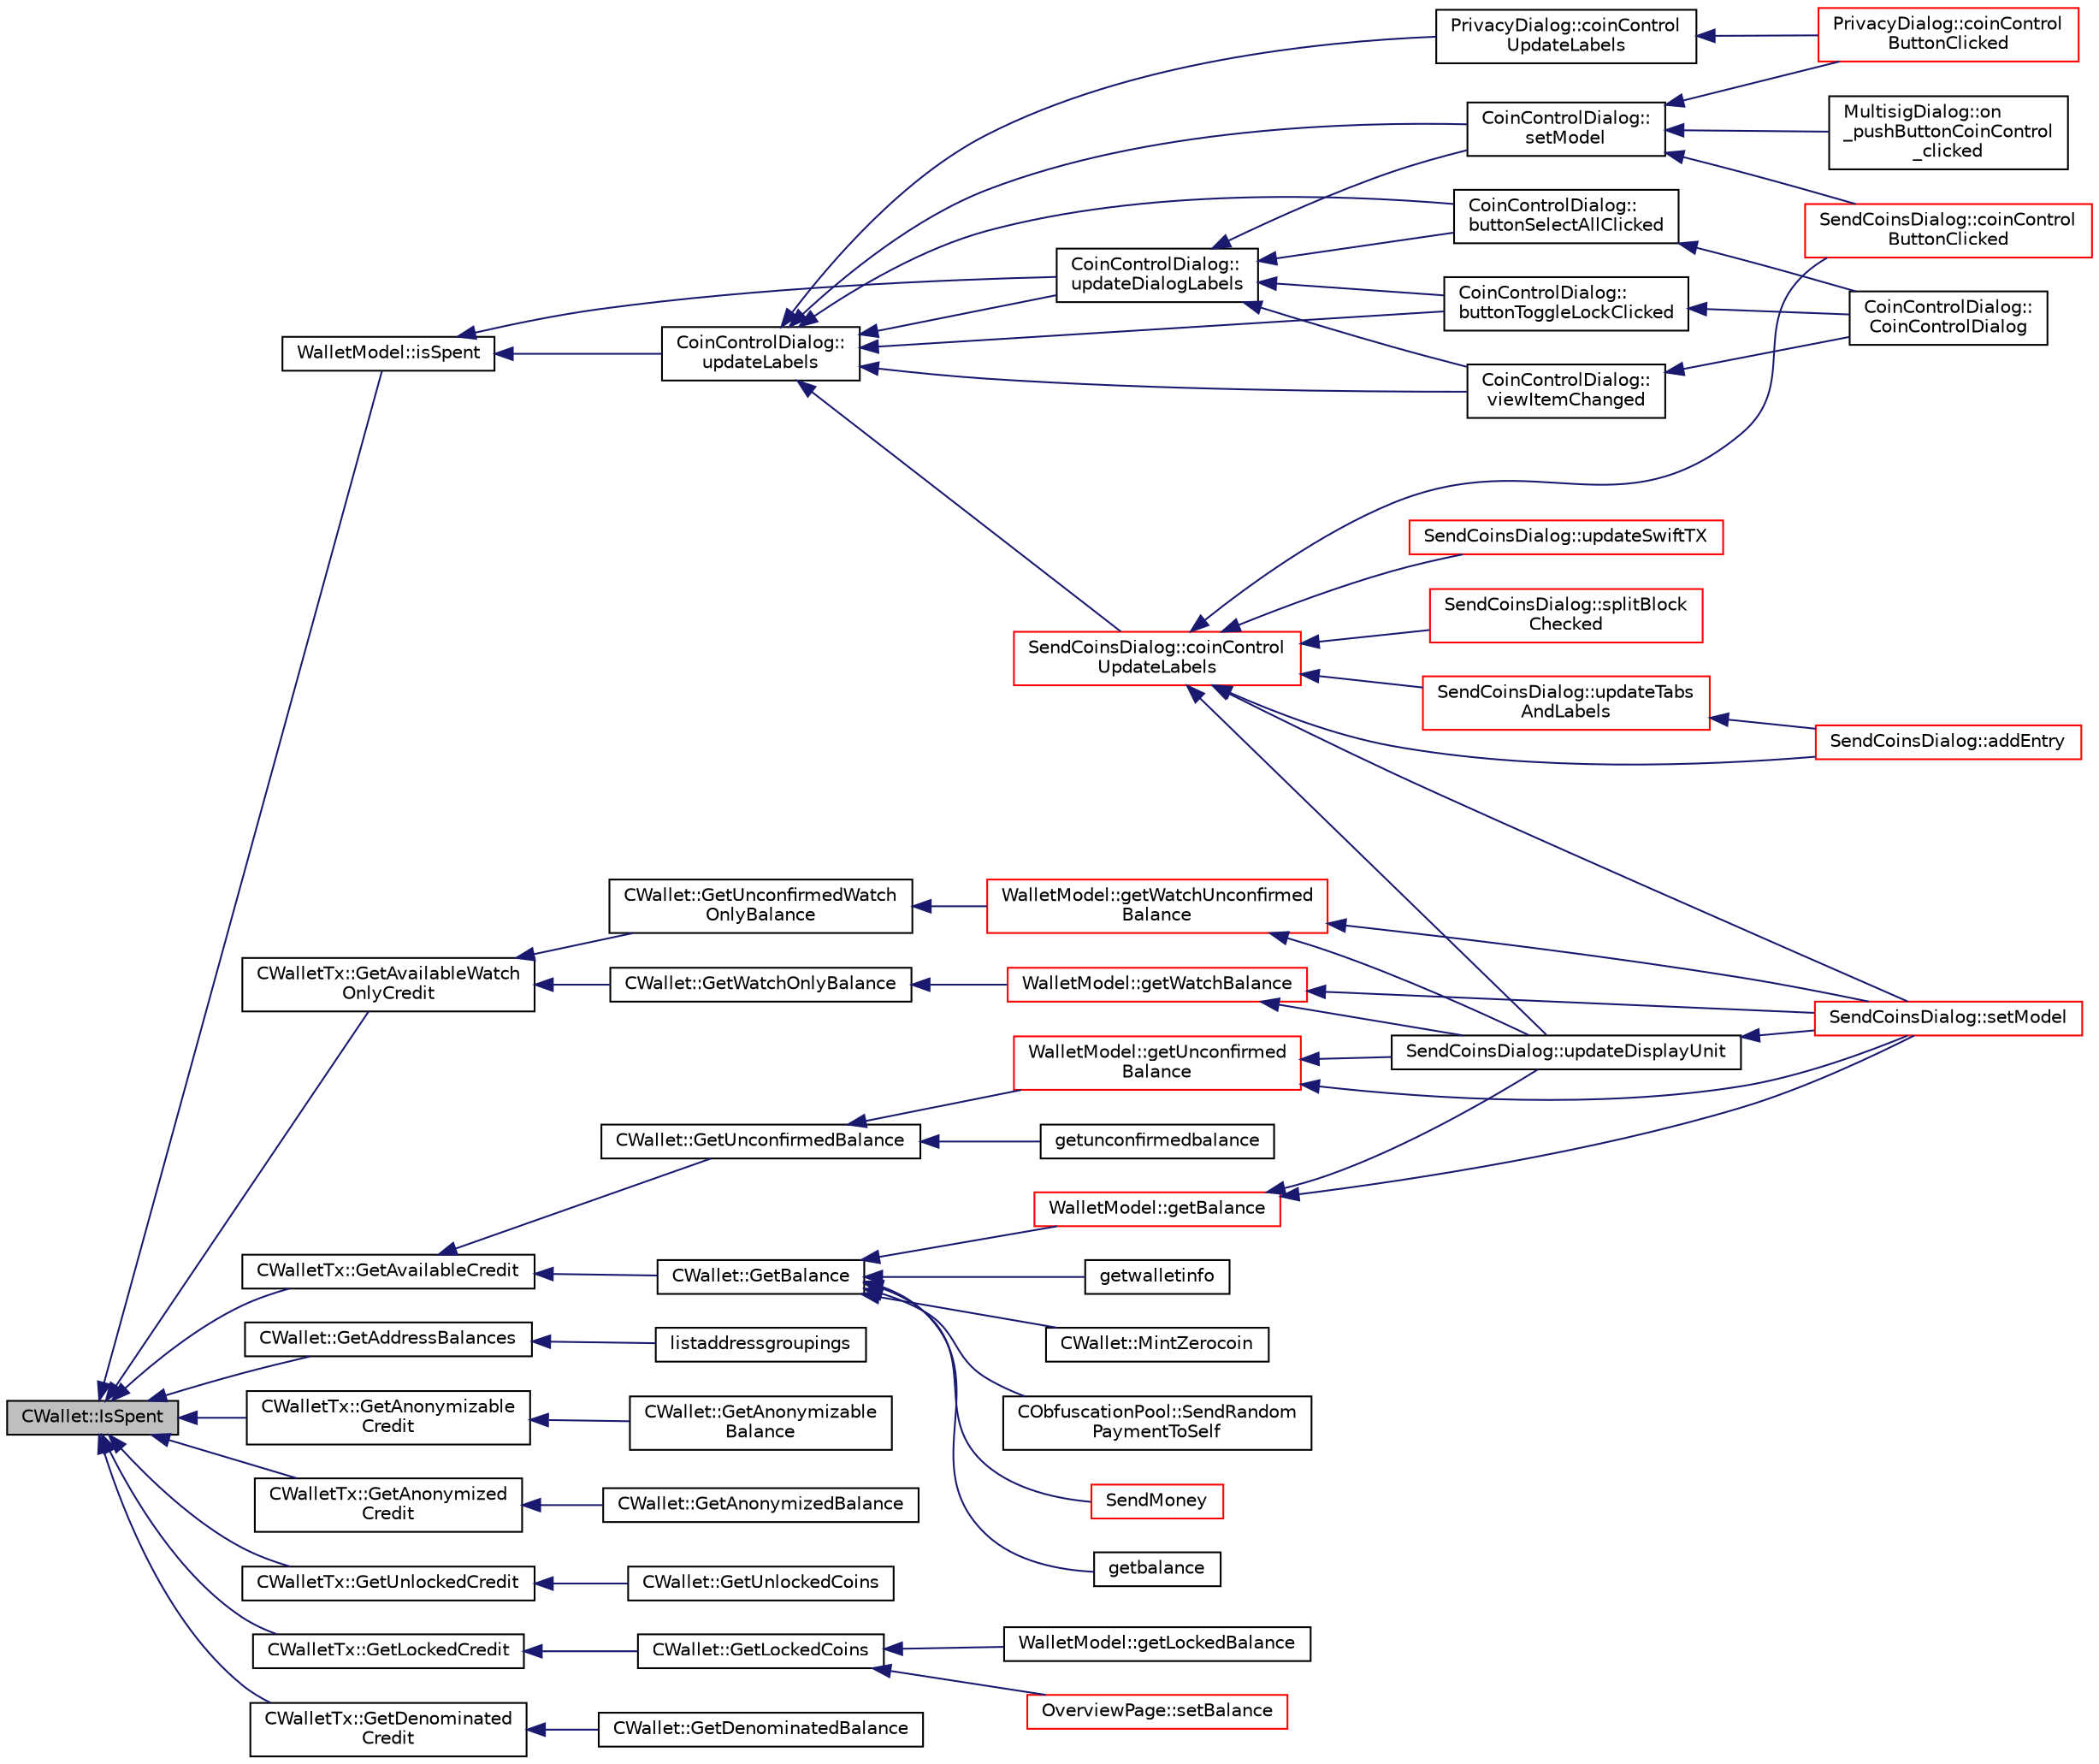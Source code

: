 digraph "CWallet::IsSpent"
{
  edge [fontname="Helvetica",fontsize="10",labelfontname="Helvetica",labelfontsize="10"];
  node [fontname="Helvetica",fontsize="10",shape=record];
  rankdir="LR";
  Node723 [label="CWallet::IsSpent",height=0.2,width=0.4,color="black", fillcolor="grey75", style="filled", fontcolor="black"];
  Node723 -> Node724 [dir="back",color="midnightblue",fontsize="10",style="solid",fontname="Helvetica"];
  Node724 [label="WalletModel::isSpent",height=0.2,width=0.4,color="black", fillcolor="white", style="filled",URL="$class_wallet_model.html#acb24dd4388e6daef526667fb365a57b1"];
  Node724 -> Node725 [dir="back",color="midnightblue",fontsize="10",style="solid",fontname="Helvetica"];
  Node725 [label="CoinControlDialog::\lupdateDialogLabels",height=0.2,width=0.4,color="black", fillcolor="white", style="filled",URL="$class_coin_control_dialog.html#ae0162e01893a3c85aeeee743c1cb1084"];
  Node725 -> Node726 [dir="back",color="midnightblue",fontsize="10",style="solid",fontname="Helvetica"];
  Node726 [label="CoinControlDialog::\lsetModel",height=0.2,width=0.4,color="black", fillcolor="white", style="filled",URL="$class_coin_control_dialog.html#a4c34a48574814089c54f763a22f5317a"];
  Node726 -> Node727 [dir="back",color="midnightblue",fontsize="10",style="solid",fontname="Helvetica"];
  Node727 [label="MultisigDialog::on\l_pushButtonCoinControl\l_clicked",height=0.2,width=0.4,color="black", fillcolor="white", style="filled",URL="$class_multisig_dialog.html#a3d21b360d294040f947ce6cc685dfdfa"];
  Node726 -> Node728 [dir="back",color="midnightblue",fontsize="10",style="solid",fontname="Helvetica"];
  Node728 [label="PrivacyDialog::coinControl\lButtonClicked",height=0.2,width=0.4,color="red", fillcolor="white", style="filled",URL="$class_privacy_dialog.html#a16488c5d2fb41caedb18e9a6c1a376bb"];
  Node726 -> Node730 [dir="back",color="midnightblue",fontsize="10",style="solid",fontname="Helvetica"];
  Node730 [label="SendCoinsDialog::coinControl\lButtonClicked",height=0.2,width=0.4,color="red", fillcolor="white", style="filled",URL="$class_send_coins_dialog.html#a59d757d9e4bea5b380eb480fd79cfb49"];
  Node725 -> Node732 [dir="back",color="midnightblue",fontsize="10",style="solid",fontname="Helvetica"];
  Node732 [label="CoinControlDialog::\lbuttonSelectAllClicked",height=0.2,width=0.4,color="black", fillcolor="white", style="filled",URL="$class_coin_control_dialog.html#ae106a71c5b87ac8bea8c52e7c4f4a129"];
  Node732 -> Node733 [dir="back",color="midnightblue",fontsize="10",style="solid",fontname="Helvetica"];
  Node733 [label="CoinControlDialog::\lCoinControlDialog",height=0.2,width=0.4,color="black", fillcolor="white", style="filled",URL="$class_coin_control_dialog.html#a8eafb58ed1c5668af9a4890704136671"];
  Node725 -> Node734 [dir="back",color="midnightblue",fontsize="10",style="solid",fontname="Helvetica"];
  Node734 [label="CoinControlDialog::\lbuttonToggleLockClicked",height=0.2,width=0.4,color="black", fillcolor="white", style="filled",URL="$class_coin_control_dialog.html#a6da2f01f4e266766a0be3609890b22f2"];
  Node734 -> Node733 [dir="back",color="midnightblue",fontsize="10",style="solid",fontname="Helvetica"];
  Node725 -> Node735 [dir="back",color="midnightblue",fontsize="10",style="solid",fontname="Helvetica"];
  Node735 [label="CoinControlDialog::\lviewItemChanged",height=0.2,width=0.4,color="black", fillcolor="white", style="filled",URL="$class_coin_control_dialog.html#ac3c37dabd83f71d9c96bf5567fe85234"];
  Node735 -> Node733 [dir="back",color="midnightblue",fontsize="10",style="solid",fontname="Helvetica"];
  Node724 -> Node736 [dir="back",color="midnightblue",fontsize="10",style="solid",fontname="Helvetica"];
  Node736 [label="CoinControlDialog::\lupdateLabels",height=0.2,width=0.4,color="black", fillcolor="white", style="filled",URL="$class_coin_control_dialog.html#a4fc60e89b097952ff22dc0f9c58c87d9"];
  Node736 -> Node726 [dir="back",color="midnightblue",fontsize="10",style="solid",fontname="Helvetica"];
  Node736 -> Node732 [dir="back",color="midnightblue",fontsize="10",style="solid",fontname="Helvetica"];
  Node736 -> Node734 [dir="back",color="midnightblue",fontsize="10",style="solid",fontname="Helvetica"];
  Node736 -> Node735 [dir="back",color="midnightblue",fontsize="10",style="solid",fontname="Helvetica"];
  Node736 -> Node725 [dir="back",color="midnightblue",fontsize="10",style="solid",fontname="Helvetica"];
  Node736 -> Node737 [dir="back",color="midnightblue",fontsize="10",style="solid",fontname="Helvetica"];
  Node737 [label="PrivacyDialog::coinControl\lUpdateLabels",height=0.2,width=0.4,color="black", fillcolor="white", style="filled",URL="$class_privacy_dialog.html#a721730d9cef00052728718f55bbf80d3"];
  Node737 -> Node728 [dir="back",color="midnightblue",fontsize="10",style="solid",fontname="Helvetica"];
  Node736 -> Node738 [dir="back",color="midnightblue",fontsize="10",style="solid",fontname="Helvetica"];
  Node738 [label="SendCoinsDialog::coinControl\lUpdateLabels",height=0.2,width=0.4,color="red", fillcolor="white", style="filled",URL="$class_send_coins_dialog.html#ae4f429aabcaf309aa314b90049be2a74"];
  Node738 -> Node739 [dir="back",color="midnightblue",fontsize="10",style="solid",fontname="Helvetica"];
  Node739 [label="SendCoinsDialog::setModel",height=0.2,width=0.4,color="red", fillcolor="white", style="filled",URL="$class_send_coins_dialog.html#a73a6c1b1850a334ee652ac167713a2aa"];
  Node738 -> Node742 [dir="back",color="midnightblue",fontsize="10",style="solid",fontname="Helvetica"];
  Node742 [label="SendCoinsDialog::addEntry",height=0.2,width=0.4,color="red", fillcolor="white", style="filled",URL="$class_send_coins_dialog.html#a3d680a76b967641115c6ff2fa83fb62a"];
  Node738 -> Node753 [dir="back",color="midnightblue",fontsize="10",style="solid",fontname="Helvetica"];
  Node753 [label="SendCoinsDialog::updateTabs\lAndLabels",height=0.2,width=0.4,color="red", fillcolor="white", style="filled",URL="$class_send_coins_dialog.html#a3b834c739f7d02d8086a2bf58525c5f0"];
  Node753 -> Node742 [dir="back",color="midnightblue",fontsize="10",style="solid",fontname="Helvetica"];
  Node738 -> Node754 [dir="back",color="midnightblue",fontsize="10",style="solid",fontname="Helvetica"];
  Node754 [label="SendCoinsDialog::updateDisplayUnit",height=0.2,width=0.4,color="black", fillcolor="white", style="filled",URL="$class_send_coins_dialog.html#a74815ad8502b126200b6fd2e59e9f042"];
  Node754 -> Node739 [dir="back",color="midnightblue",fontsize="10",style="solid",fontname="Helvetica"];
  Node738 -> Node755 [dir="back",color="midnightblue",fontsize="10",style="solid",fontname="Helvetica"];
  Node755 [label="SendCoinsDialog::updateSwiftTX",height=0.2,width=0.4,color="red", fillcolor="white", style="filled",URL="$class_send_coins_dialog.html#ad0ec158c40aa7129bf78e613ee183d7c"];
  Node738 -> Node756 [dir="back",color="midnightblue",fontsize="10",style="solid",fontname="Helvetica"];
  Node756 [label="SendCoinsDialog::splitBlock\lChecked",height=0.2,width=0.4,color="red", fillcolor="white", style="filled",URL="$class_send_coins_dialog.html#af877b5c2223b5873110e093f5fb04645"];
  Node738 -> Node730 [dir="back",color="midnightblue",fontsize="10",style="solid",fontname="Helvetica"];
  Node723 -> Node759 [dir="back",color="midnightblue",fontsize="10",style="solid",fontname="Helvetica"];
  Node759 [label="CWallet::GetAddressBalances",height=0.2,width=0.4,color="black", fillcolor="white", style="filled",URL="$group___actions.html#gadf2b4ac337ddb271555985cec82e43e6"];
  Node759 -> Node760 [dir="back",color="midnightblue",fontsize="10",style="solid",fontname="Helvetica"];
  Node760 [label="listaddressgroupings",height=0.2,width=0.4,color="black", fillcolor="white", style="filled",URL="$rpcwallet_8cpp.html#a6be618acd7a7b1fb454dacbf24294317"];
  Node723 -> Node761 [dir="back",color="midnightblue",fontsize="10",style="solid",fontname="Helvetica"];
  Node761 [label="CWalletTx::GetAvailableCredit",height=0.2,width=0.4,color="black", fillcolor="white", style="filled",URL="$class_c_wallet_tx.html#af3c82ba365c720dd3d929b86bf432ef6"];
  Node761 -> Node762 [dir="back",color="midnightblue",fontsize="10",style="solid",fontname="Helvetica"];
  Node762 [label="CWallet::GetBalance",height=0.2,width=0.4,color="black", fillcolor="white", style="filled",URL="$group___actions.html#gaa6522c2833bc0a84d216cf102b51ba05"];
  Node762 -> Node763 [dir="back",color="midnightblue",fontsize="10",style="solid",fontname="Helvetica"];
  Node763 [label="CObfuscationPool::SendRandom\lPaymentToSelf",height=0.2,width=0.4,color="black", fillcolor="white", style="filled",URL="$class_c_obfuscation_pool.html#affb5b52b4711d26bbe8b0278d7bb95e1",tooltip="Used for liquidity providers. "];
  Node762 -> Node764 [dir="back",color="midnightblue",fontsize="10",style="solid",fontname="Helvetica"];
  Node764 [label="WalletModel::getBalance",height=0.2,width=0.4,color="red", fillcolor="white", style="filled",URL="$class_wallet_model.html#a4d2cb225a19b89c64f4b5d81faf89beb"];
  Node764 -> Node739 [dir="back",color="midnightblue",fontsize="10",style="solid",fontname="Helvetica"];
  Node764 -> Node754 [dir="back",color="midnightblue",fontsize="10",style="solid",fontname="Helvetica"];
  Node762 -> Node773 [dir="back",color="midnightblue",fontsize="10",style="solid",fontname="Helvetica"];
  Node773 [label="SendMoney",height=0.2,width=0.4,color="red", fillcolor="white", style="filled",URL="$rpcmasternode_8cpp.html#a49669702f73a24c1d1dc5a08d7c0785f"];
  Node762 -> Node775 [dir="back",color="midnightblue",fontsize="10",style="solid",fontname="Helvetica"];
  Node775 [label="getbalance",height=0.2,width=0.4,color="black", fillcolor="white", style="filled",URL="$rpcwallet_8cpp.html#a1fdcef480c78c033eb587bd442ec305f"];
  Node762 -> Node776 [dir="back",color="midnightblue",fontsize="10",style="solid",fontname="Helvetica"];
  Node776 [label="getwalletinfo",height=0.2,width=0.4,color="black", fillcolor="white", style="filled",URL="$rpcwallet_8cpp.html#a9401fef738a283075915e0ea0086fae9"];
  Node762 -> Node777 [dir="back",color="midnightblue",fontsize="10",style="solid",fontname="Helvetica"];
  Node777 [label="CWallet::MintZerocoin",height=0.2,width=0.4,color="black", fillcolor="white", style="filled",URL="$class_c_wallet.html#a1db492c8353aeb2c1f326c00d6d97bd3"];
  Node761 -> Node778 [dir="back",color="midnightblue",fontsize="10",style="solid",fontname="Helvetica"];
  Node778 [label="CWallet::GetUnconfirmedBalance",height=0.2,width=0.4,color="black", fillcolor="white", style="filled",URL="$group___actions.html#ga6e6e1497535d499242c2f2a76d1cbe63"];
  Node778 -> Node779 [dir="back",color="midnightblue",fontsize="10",style="solid",fontname="Helvetica"];
  Node779 [label="WalletModel::getUnconfirmed\lBalance",height=0.2,width=0.4,color="red", fillcolor="white", style="filled",URL="$class_wallet_model.html#a5028f20a33e0d17942abeea537916736"];
  Node779 -> Node739 [dir="back",color="midnightblue",fontsize="10",style="solid",fontname="Helvetica"];
  Node779 -> Node754 [dir="back",color="midnightblue",fontsize="10",style="solid",fontname="Helvetica"];
  Node778 -> Node780 [dir="back",color="midnightblue",fontsize="10",style="solid",fontname="Helvetica"];
  Node780 [label="getunconfirmedbalance",height=0.2,width=0.4,color="black", fillcolor="white", style="filled",URL="$rpcwallet_8cpp.html#a1f1b55cadcfbec4545b754b35d09032b"];
  Node723 -> Node781 [dir="back",color="midnightblue",fontsize="10",style="solid",fontname="Helvetica"];
  Node781 [label="CWalletTx::GetAnonymizable\lCredit",height=0.2,width=0.4,color="black", fillcolor="white", style="filled",URL="$class_c_wallet_tx.html#a36141f888e497336898f48274b92cf37"];
  Node781 -> Node782 [dir="back",color="midnightblue",fontsize="10",style="solid",fontname="Helvetica"];
  Node782 [label="CWallet::GetAnonymizable\lBalance",height=0.2,width=0.4,color="black", fillcolor="white", style="filled",URL="$group___actions.html#ga173ba5fb0dee2879755682ec21ee57a7"];
  Node723 -> Node783 [dir="back",color="midnightblue",fontsize="10",style="solid",fontname="Helvetica"];
  Node783 [label="CWalletTx::GetAnonymized\lCredit",height=0.2,width=0.4,color="black", fillcolor="white", style="filled",URL="$class_c_wallet_tx.html#a49cae757845e1bf0cb3c8e17bd96d4a1"];
  Node783 -> Node784 [dir="back",color="midnightblue",fontsize="10",style="solid",fontname="Helvetica"];
  Node784 [label="CWallet::GetAnonymizedBalance",height=0.2,width=0.4,color="black", fillcolor="white", style="filled",URL="$group___actions.html#gad71e805ab9614962a57cb931e91b4297"];
  Node723 -> Node785 [dir="back",color="midnightblue",fontsize="10",style="solid",fontname="Helvetica"];
  Node785 [label="CWalletTx::GetUnlockedCredit",height=0.2,width=0.4,color="black", fillcolor="white", style="filled",URL="$class_c_wallet_tx.html#aaf06deb84a9ed045f0ac40e13685f4f0"];
  Node785 -> Node786 [dir="back",color="midnightblue",fontsize="10",style="solid",fontname="Helvetica"];
  Node786 [label="CWallet::GetUnlockedCoins",height=0.2,width=0.4,color="black", fillcolor="white", style="filled",URL="$group___actions.html#gac53ff383877722c629056bbefa74e846"];
  Node723 -> Node787 [dir="back",color="midnightblue",fontsize="10",style="solid",fontname="Helvetica"];
  Node787 [label="CWalletTx::GetLockedCredit",height=0.2,width=0.4,color="black", fillcolor="white", style="filled",URL="$class_c_wallet_tx.html#a910d8a59331797413b3ae71e879249c2"];
  Node787 -> Node788 [dir="back",color="midnightblue",fontsize="10",style="solid",fontname="Helvetica"];
  Node788 [label="CWallet::GetLockedCoins",height=0.2,width=0.4,color="black", fillcolor="white", style="filled",URL="$group___actions.html#ga6e44b124ff5bb788fc9f54bb9a557a87"];
  Node788 -> Node789 [dir="back",color="midnightblue",fontsize="10",style="solid",fontname="Helvetica"];
  Node789 [label="OverviewPage::setBalance",height=0.2,width=0.4,color="red", fillcolor="white", style="filled",URL="$class_overview_page.html#a93fac198949a3e71a92a3f67ee5753a1"];
  Node788 -> Node791 [dir="back",color="midnightblue",fontsize="10",style="solid",fontname="Helvetica"];
  Node791 [label="WalletModel::getLockedBalance",height=0.2,width=0.4,color="black", fillcolor="white", style="filled",URL="$class_wallet_model.html#a0fccd88511bce41f226c1c41604347c3"];
  Node723 -> Node792 [dir="back",color="midnightblue",fontsize="10",style="solid",fontname="Helvetica"];
  Node792 [label="CWalletTx::GetDenominated\lCredit",height=0.2,width=0.4,color="black", fillcolor="white", style="filled",URL="$class_c_wallet_tx.html#add56840ebbe56702eeddbfda1870d628"];
  Node792 -> Node793 [dir="back",color="midnightblue",fontsize="10",style="solid",fontname="Helvetica"];
  Node793 [label="CWallet::GetDenominatedBalance",height=0.2,width=0.4,color="black", fillcolor="white", style="filled",URL="$group___actions.html#ga3d9f78bd52a2bd03a9e79c1a84e76cd7"];
  Node723 -> Node794 [dir="back",color="midnightblue",fontsize="10",style="solid",fontname="Helvetica"];
  Node794 [label="CWalletTx::GetAvailableWatch\lOnlyCredit",height=0.2,width=0.4,color="black", fillcolor="white", style="filled",URL="$class_c_wallet_tx.html#ac78c4da3c420b2b28370cba7044dd68d"];
  Node794 -> Node795 [dir="back",color="midnightblue",fontsize="10",style="solid",fontname="Helvetica"];
  Node795 [label="CWallet::GetWatchOnlyBalance",height=0.2,width=0.4,color="black", fillcolor="white", style="filled",URL="$group___actions.html#ga92a58ebac7d7d398597657600db56611"];
  Node795 -> Node796 [dir="back",color="midnightblue",fontsize="10",style="solid",fontname="Helvetica"];
  Node796 [label="WalletModel::getWatchBalance",height=0.2,width=0.4,color="red", fillcolor="white", style="filled",URL="$class_wallet_model.html#a6d9050286d99bccb4a28a8d88f0ca5f8"];
  Node796 -> Node739 [dir="back",color="midnightblue",fontsize="10",style="solid",fontname="Helvetica"];
  Node796 -> Node754 [dir="back",color="midnightblue",fontsize="10",style="solid",fontname="Helvetica"];
  Node794 -> Node797 [dir="back",color="midnightblue",fontsize="10",style="solid",fontname="Helvetica"];
  Node797 [label="CWallet::GetUnconfirmedWatch\lOnlyBalance",height=0.2,width=0.4,color="black", fillcolor="white", style="filled",URL="$group___actions.html#gab0c110f14f0429f9de594b2293837621"];
  Node797 -> Node798 [dir="back",color="midnightblue",fontsize="10",style="solid",fontname="Helvetica"];
  Node798 [label="WalletModel::getWatchUnconfirmed\lBalance",height=0.2,width=0.4,color="red", fillcolor="white", style="filled",URL="$class_wallet_model.html#a691b35afd9aff056e1398fd057691ff1"];
  Node798 -> Node739 [dir="back",color="midnightblue",fontsize="10",style="solid",fontname="Helvetica"];
  Node798 -> Node754 [dir="back",color="midnightblue",fontsize="10",style="solid",fontname="Helvetica"];
}
